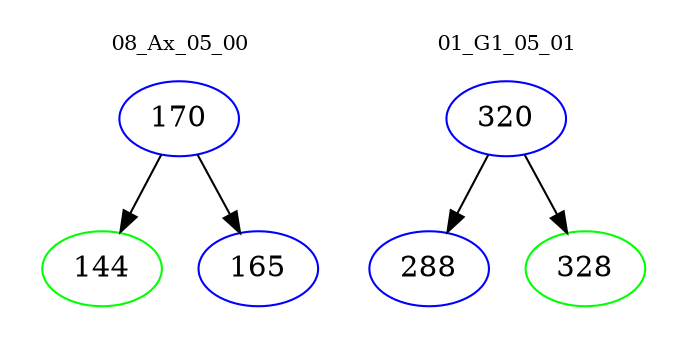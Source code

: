 digraph{
subgraph cluster_0 {
color = white
label = "08_Ax_05_00";
fontsize=10;
T0_170 [label="170", color="blue"]
T0_170 -> T0_144 [color="black"]
T0_144 [label="144", color="green"]
T0_170 -> T0_165 [color="black"]
T0_165 [label="165", color="blue"]
}
subgraph cluster_1 {
color = white
label = "01_G1_05_01";
fontsize=10;
T1_320 [label="320", color="blue"]
T1_320 -> T1_288 [color="black"]
T1_288 [label="288", color="blue"]
T1_320 -> T1_328 [color="black"]
T1_328 [label="328", color="green"]
}
}
